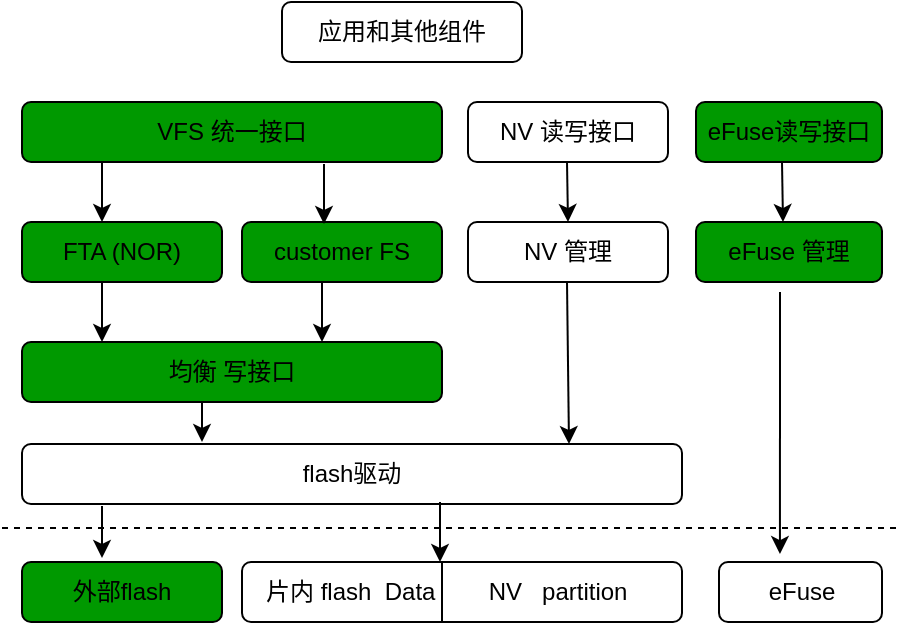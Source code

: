 <mxfile version="13.9.9" type="device"><diagram id="m3riAFdFjjUI0L130Mxj" name="第 1 页"><mxGraphModel dx="1086" dy="806" grid="1" gridSize="10" guides="1" tooltips="1" connect="1" arrows="1" fold="1" page="1" pageScale="1" pageWidth="1169" pageHeight="827" math="0" shadow="0"><root><mxCell id="0"/><mxCell id="1" parent="0"/><mxCell id="o0XTn639CE-2pXAFKxOj-1" value="VFS 统一接口" style="rounded=1;whiteSpace=wrap;html=1;fillColor=#009900;" parent="1" vertex="1"><mxGeometry x="120" y="200" width="210" height="30" as="geometry"/></mxCell><mxCell id="o0XTn639CE-2pXAFKxOj-5" value="FTA (NOR)" style="rounded=1;whiteSpace=wrap;html=1;fillColor=#009900;" parent="1" vertex="1"><mxGeometry x="120" y="260" width="100" height="30" as="geometry"/></mxCell><mxCell id="o0XTn639CE-2pXAFKxOj-6" value="customer FS" style="rounded=1;whiteSpace=wrap;html=1;fillColor=#009900;" parent="1" vertex="1"><mxGeometry x="230" y="260" width="100" height="30" as="geometry"/></mxCell><mxCell id="o0XTn639CE-2pXAFKxOj-7" value="均衡 写接口" style="rounded=1;whiteSpace=wrap;html=1;fillColor=#009900;" parent="1" vertex="1"><mxGeometry x="120" y="320" width="210" height="30" as="geometry"/></mxCell><mxCell id="o0XTn639CE-2pXAFKxOj-9" value="flash驱动" style="rounded=1;whiteSpace=wrap;html=1;fillColor=#FFFFFF;" parent="1" vertex="1"><mxGeometry x="120" y="371" width="330" height="30" as="geometry"/></mxCell><mxCell id="o0XTn639CE-2pXAFKxOj-10" value="外部flash" style="rounded=1;whiteSpace=wrap;html=1;fillColor=#009900;" parent="1" vertex="1"><mxGeometry x="120" y="430" width="100" height="30" as="geometry"/></mxCell><mxCell id="o0XTn639CE-2pXAFKxOj-11" value="&amp;nbsp; &amp;nbsp;片内 flash&amp;nbsp; Data&amp;nbsp; &amp;nbsp; &amp;nbsp; &amp;nbsp; NV&amp;nbsp; &amp;nbsp;partition" style="rounded=1;whiteSpace=wrap;html=1;align=left;" parent="1" vertex="1"><mxGeometry x="230" y="430" width="220" height="30" as="geometry"/></mxCell><mxCell id="o0XTn639CE-2pXAFKxOj-13" value="" style="endArrow=none;html=1;" parent="1" edge="1"><mxGeometry width="50" height="50" relative="1" as="geometry"><mxPoint x="330" y="460" as="sourcePoint"/><mxPoint x="330" y="430" as="targetPoint"/></mxGeometry></mxCell><mxCell id="o0XTn639CE-2pXAFKxOj-14" value="eFuse" style="rounded=1;whiteSpace=wrap;html=1;" parent="1" vertex="1"><mxGeometry x="468.5" y="430" width="81.5" height="30" as="geometry"/></mxCell><mxCell id="o0XTn639CE-2pXAFKxOj-15" value="NV 读写接口" style="rounded=1;whiteSpace=wrap;html=1;" parent="1" vertex="1"><mxGeometry x="343" y="200" width="100" height="30" as="geometry"/></mxCell><mxCell id="o0XTn639CE-2pXAFKxOj-16" value="NV 管理" style="rounded=1;whiteSpace=wrap;html=1;" parent="1" vertex="1"><mxGeometry x="343" y="260" width="100" height="30" as="geometry"/></mxCell><mxCell id="o0XTn639CE-2pXAFKxOj-17" value="eFuse读写接口" style="rounded=1;whiteSpace=wrap;html=1;fillColor=#009900;" parent="1" vertex="1"><mxGeometry x="457" y="200" width="93" height="30" as="geometry"/></mxCell><mxCell id="o0XTn639CE-2pXAFKxOj-18" value="eFuse&amp;nbsp;管理" style="rounded=1;whiteSpace=wrap;html=1;fillColor=#009900;" parent="1" vertex="1"><mxGeometry x="457" y="260" width="93" height="30" as="geometry"/></mxCell><mxCell id="o0XTn639CE-2pXAFKxOj-19" value="" style="endArrow=classic;html=1;" parent="1" edge="1"><mxGeometry width="50" height="50" relative="1" as="geometry"><mxPoint x="392.5" y="230" as="sourcePoint"/><mxPoint x="393" y="260" as="targetPoint"/></mxGeometry></mxCell><mxCell id="o0XTn639CE-2pXAFKxOj-20" value="" style="endArrow=classic;html=1;" parent="1" edge="1"><mxGeometry width="50" height="50" relative="1" as="geometry"><mxPoint x="160" y="230" as="sourcePoint"/><mxPoint x="160" y="260" as="targetPoint"/></mxGeometry></mxCell><mxCell id="o0XTn639CE-2pXAFKxOj-21" value="" style="endArrow=classic;html=1;" parent="1" edge="1"><mxGeometry width="50" height="50" relative="1" as="geometry"><mxPoint x="160" y="290" as="sourcePoint"/><mxPoint x="160" y="320" as="targetPoint"/></mxGeometry></mxCell><mxCell id="o0XTn639CE-2pXAFKxOj-22" value="" style="endArrow=classic;html=1;" parent="1" edge="1"><mxGeometry width="50" height="50" relative="1" as="geometry"><mxPoint x="210" y="350" as="sourcePoint"/><mxPoint x="210" y="370" as="targetPoint"/></mxGeometry></mxCell><mxCell id="o0XTn639CE-2pXAFKxOj-24" value="" style="endArrow=classic;html=1;" parent="1" edge="1"><mxGeometry width="50" height="50" relative="1" as="geometry"><mxPoint x="500" y="230" as="sourcePoint"/><mxPoint x="500.5" y="260" as="targetPoint"/></mxGeometry></mxCell><mxCell id="o0XTn639CE-2pXAFKxOj-26" value="" style="endArrow=classic;html=1;" parent="1" edge="1"><mxGeometry width="50" height="50" relative="1" as="geometry"><mxPoint x="271" y="231" as="sourcePoint"/><mxPoint x="271" y="261" as="targetPoint"/></mxGeometry></mxCell><mxCell id="o0XTn639CE-2pXAFKxOj-27" value="" style="endArrow=classic;html=1;" parent="1" edge="1"><mxGeometry width="50" height="50" relative="1" as="geometry"><mxPoint x="270" y="290" as="sourcePoint"/><mxPoint x="270" y="320" as="targetPoint"/></mxGeometry></mxCell><mxCell id="o0XTn639CE-2pXAFKxOj-28" value="" style="endArrow=classic;html=1;entryX=0.4;entryY=-0.067;entryDx=0;entryDy=0;entryPerimeter=0;" parent="1" target="o0XTn639CE-2pXAFKxOj-10" edge="1"><mxGeometry width="50" height="50" relative="1" as="geometry"><mxPoint x="160" y="402" as="sourcePoint"/><mxPoint x="160" y="422" as="targetPoint"/></mxGeometry></mxCell><mxCell id="o0XTn639CE-2pXAFKxOj-30" value="" style="endArrow=classic;html=1;" parent="1" edge="1"><mxGeometry width="50" height="50" relative="1" as="geometry"><mxPoint x="392.5" y="290" as="sourcePoint"/><mxPoint x="393.5" y="371" as="targetPoint"/></mxGeometry></mxCell><mxCell id="o0XTn639CE-2pXAFKxOj-31" value="" style="endArrow=classic;html=1;entryX=0.374;entryY=-0.133;entryDx=0;entryDy=0;entryPerimeter=0;" parent="1" edge="1" target="o0XTn639CE-2pXAFKxOj-14"><mxGeometry width="50" height="50" relative="1" as="geometry"><mxPoint x="499" y="295" as="sourcePoint"/><mxPoint x="501" y="420" as="targetPoint"/></mxGeometry></mxCell><mxCell id="o0XTn639CE-2pXAFKxOj-32" value="" style="endArrow=classic;html=1;" parent="1" edge="1"><mxGeometry width="50" height="50" relative="1" as="geometry"><mxPoint x="329" y="400" as="sourcePoint"/><mxPoint x="329" y="430" as="targetPoint"/></mxGeometry></mxCell><mxCell id="o0XTn639CE-2pXAFKxOj-33" value="应用和其他组件" style="rounded=1;whiteSpace=wrap;html=1;" parent="1" vertex="1"><mxGeometry x="250" y="150" width="120" height="30" as="geometry"/></mxCell><mxCell id="qA7AqzN0H6TCMYykYHH_-1" value="" style="endArrow=none;dashed=1;html=1;" edge="1" parent="1"><mxGeometry width="50" height="50" relative="1" as="geometry"><mxPoint x="110" y="413" as="sourcePoint"/><mxPoint x="560" y="413" as="targetPoint"/></mxGeometry></mxCell></root></mxGraphModel></diagram></mxfile>
